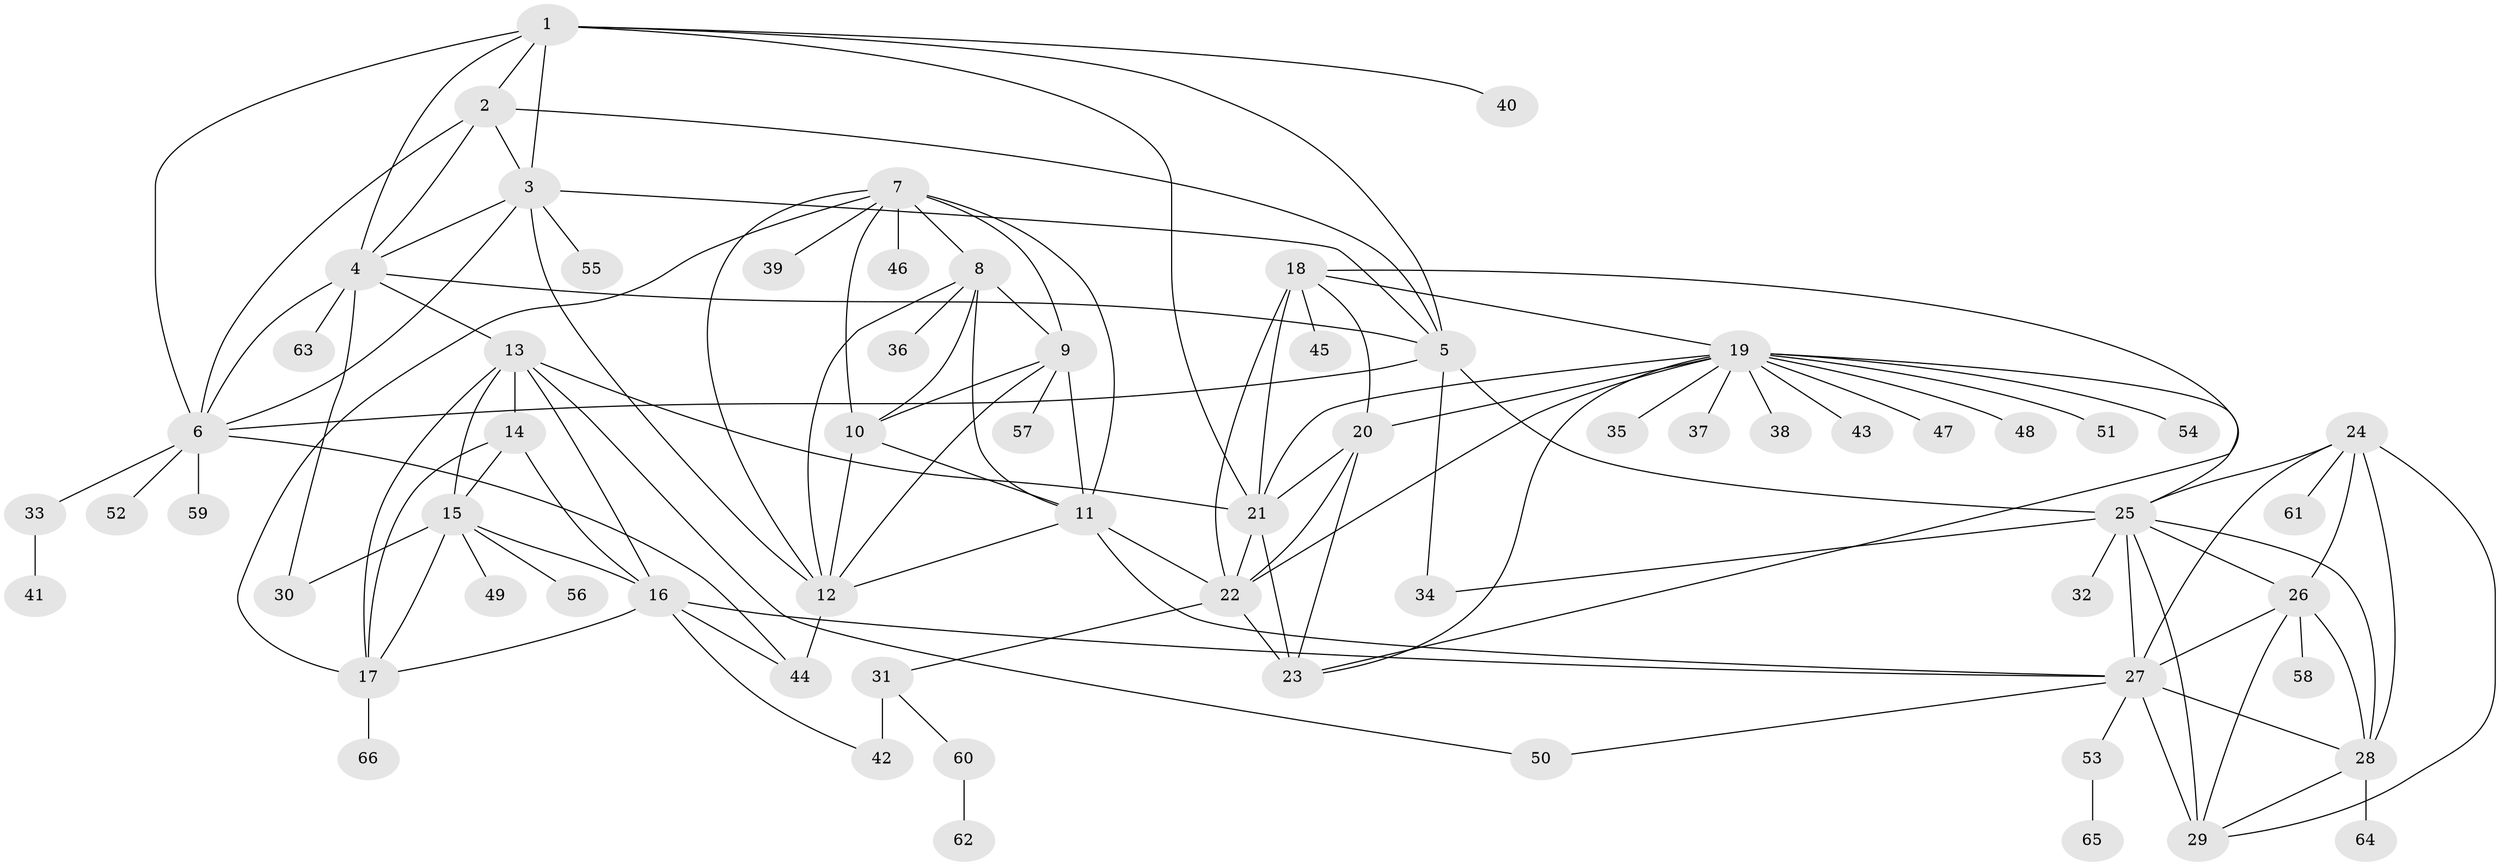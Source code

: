 // original degree distribution, {8: 0.06201550387596899, 6: 0.031007751937984496, 10: 0.03875968992248062, 7: 0.05426356589147287, 12: 0.007751937984496124, 5: 0.007751937984496124, 14: 0.007751937984496124, 9: 0.015503875968992248, 15: 0.007751937984496124, 11: 0.007751937984496124, 2: 0.10852713178294573, 1: 0.627906976744186, 3: 0.023255813953488372}
// Generated by graph-tools (version 1.1) at 2025/37/03/09/25 02:37:11]
// undirected, 66 vertices, 123 edges
graph export_dot {
graph [start="1"]
  node [color=gray90,style=filled];
  1;
  2;
  3;
  4;
  5;
  6;
  7;
  8;
  9;
  10;
  11;
  12;
  13;
  14;
  15;
  16;
  17;
  18;
  19;
  20;
  21;
  22;
  23;
  24;
  25;
  26;
  27;
  28;
  29;
  30;
  31;
  32;
  33;
  34;
  35;
  36;
  37;
  38;
  39;
  40;
  41;
  42;
  43;
  44;
  45;
  46;
  47;
  48;
  49;
  50;
  51;
  52;
  53;
  54;
  55;
  56;
  57;
  58;
  59;
  60;
  61;
  62;
  63;
  64;
  65;
  66;
  1 -- 2 [weight=1.0];
  1 -- 3 [weight=1.0];
  1 -- 4 [weight=1.0];
  1 -- 5 [weight=1.0];
  1 -- 6 [weight=1.0];
  1 -- 21 [weight=1.0];
  1 -- 40 [weight=1.0];
  2 -- 3 [weight=1.0];
  2 -- 4 [weight=1.0];
  2 -- 5 [weight=1.0];
  2 -- 6 [weight=1.0];
  3 -- 4 [weight=1.0];
  3 -- 5 [weight=1.0];
  3 -- 6 [weight=1.0];
  3 -- 12 [weight=1.0];
  3 -- 55 [weight=1.0];
  4 -- 5 [weight=1.0];
  4 -- 6 [weight=1.0];
  4 -- 13 [weight=1.0];
  4 -- 30 [weight=1.0];
  4 -- 63 [weight=2.0];
  5 -- 6 [weight=1.0];
  5 -- 25 [weight=1.0];
  5 -- 34 [weight=3.0];
  6 -- 33 [weight=1.0];
  6 -- 44 [weight=1.0];
  6 -- 52 [weight=1.0];
  6 -- 59 [weight=1.0];
  7 -- 8 [weight=1.0];
  7 -- 9 [weight=1.0];
  7 -- 10 [weight=1.0];
  7 -- 11 [weight=1.0];
  7 -- 12 [weight=1.0];
  7 -- 17 [weight=1.0];
  7 -- 39 [weight=1.0];
  7 -- 46 [weight=2.0];
  8 -- 9 [weight=1.0];
  8 -- 10 [weight=1.0];
  8 -- 11 [weight=1.0];
  8 -- 12 [weight=1.0];
  8 -- 36 [weight=4.0];
  9 -- 10 [weight=1.0];
  9 -- 11 [weight=1.0];
  9 -- 12 [weight=1.0];
  9 -- 57 [weight=1.0];
  10 -- 11 [weight=1.0];
  10 -- 12 [weight=1.0];
  11 -- 12 [weight=1.0];
  11 -- 22 [weight=1.0];
  11 -- 27 [weight=1.0];
  12 -- 44 [weight=5.0];
  13 -- 14 [weight=3.0];
  13 -- 15 [weight=2.0];
  13 -- 16 [weight=2.0];
  13 -- 17 [weight=2.0];
  13 -- 21 [weight=1.0];
  13 -- 50 [weight=1.0];
  14 -- 15 [weight=1.0];
  14 -- 16 [weight=1.0];
  14 -- 17 [weight=1.0];
  15 -- 16 [weight=1.0];
  15 -- 17 [weight=1.0];
  15 -- 30 [weight=6.0];
  15 -- 49 [weight=1.0];
  15 -- 56 [weight=1.0];
  16 -- 17 [weight=1.0];
  16 -- 27 [weight=1.0];
  16 -- 42 [weight=1.0];
  16 -- 44 [weight=1.0];
  17 -- 66 [weight=1.0];
  18 -- 19 [weight=1.0];
  18 -- 20 [weight=1.0];
  18 -- 21 [weight=1.0];
  18 -- 22 [weight=1.0];
  18 -- 23 [weight=1.0];
  18 -- 45 [weight=1.0];
  19 -- 20 [weight=1.0];
  19 -- 21 [weight=1.0];
  19 -- 22 [weight=1.0];
  19 -- 23 [weight=1.0];
  19 -- 25 [weight=1.0];
  19 -- 35 [weight=1.0];
  19 -- 37 [weight=1.0];
  19 -- 38 [weight=1.0];
  19 -- 43 [weight=1.0];
  19 -- 47 [weight=1.0];
  19 -- 48 [weight=1.0];
  19 -- 51 [weight=1.0];
  19 -- 54 [weight=1.0];
  20 -- 21 [weight=1.0];
  20 -- 22 [weight=1.0];
  20 -- 23 [weight=1.0];
  21 -- 22 [weight=1.0];
  21 -- 23 [weight=3.0];
  22 -- 23 [weight=1.0];
  22 -- 31 [weight=1.0];
  24 -- 25 [weight=1.0];
  24 -- 26 [weight=1.0];
  24 -- 27 [weight=1.0];
  24 -- 28 [weight=1.0];
  24 -- 29 [weight=1.0];
  24 -- 61 [weight=1.0];
  25 -- 26 [weight=1.0];
  25 -- 27 [weight=1.0];
  25 -- 28 [weight=1.0];
  25 -- 29 [weight=1.0];
  25 -- 32 [weight=2.0];
  25 -- 34 [weight=1.0];
  26 -- 27 [weight=1.0];
  26 -- 28 [weight=1.0];
  26 -- 29 [weight=1.0];
  26 -- 58 [weight=1.0];
  27 -- 28 [weight=1.0];
  27 -- 29 [weight=3.0];
  27 -- 50 [weight=1.0];
  27 -- 53 [weight=1.0];
  28 -- 29 [weight=1.0];
  28 -- 64 [weight=1.0];
  31 -- 42 [weight=3.0];
  31 -- 60 [weight=1.0];
  33 -- 41 [weight=1.0];
  53 -- 65 [weight=1.0];
  60 -- 62 [weight=1.0];
}
